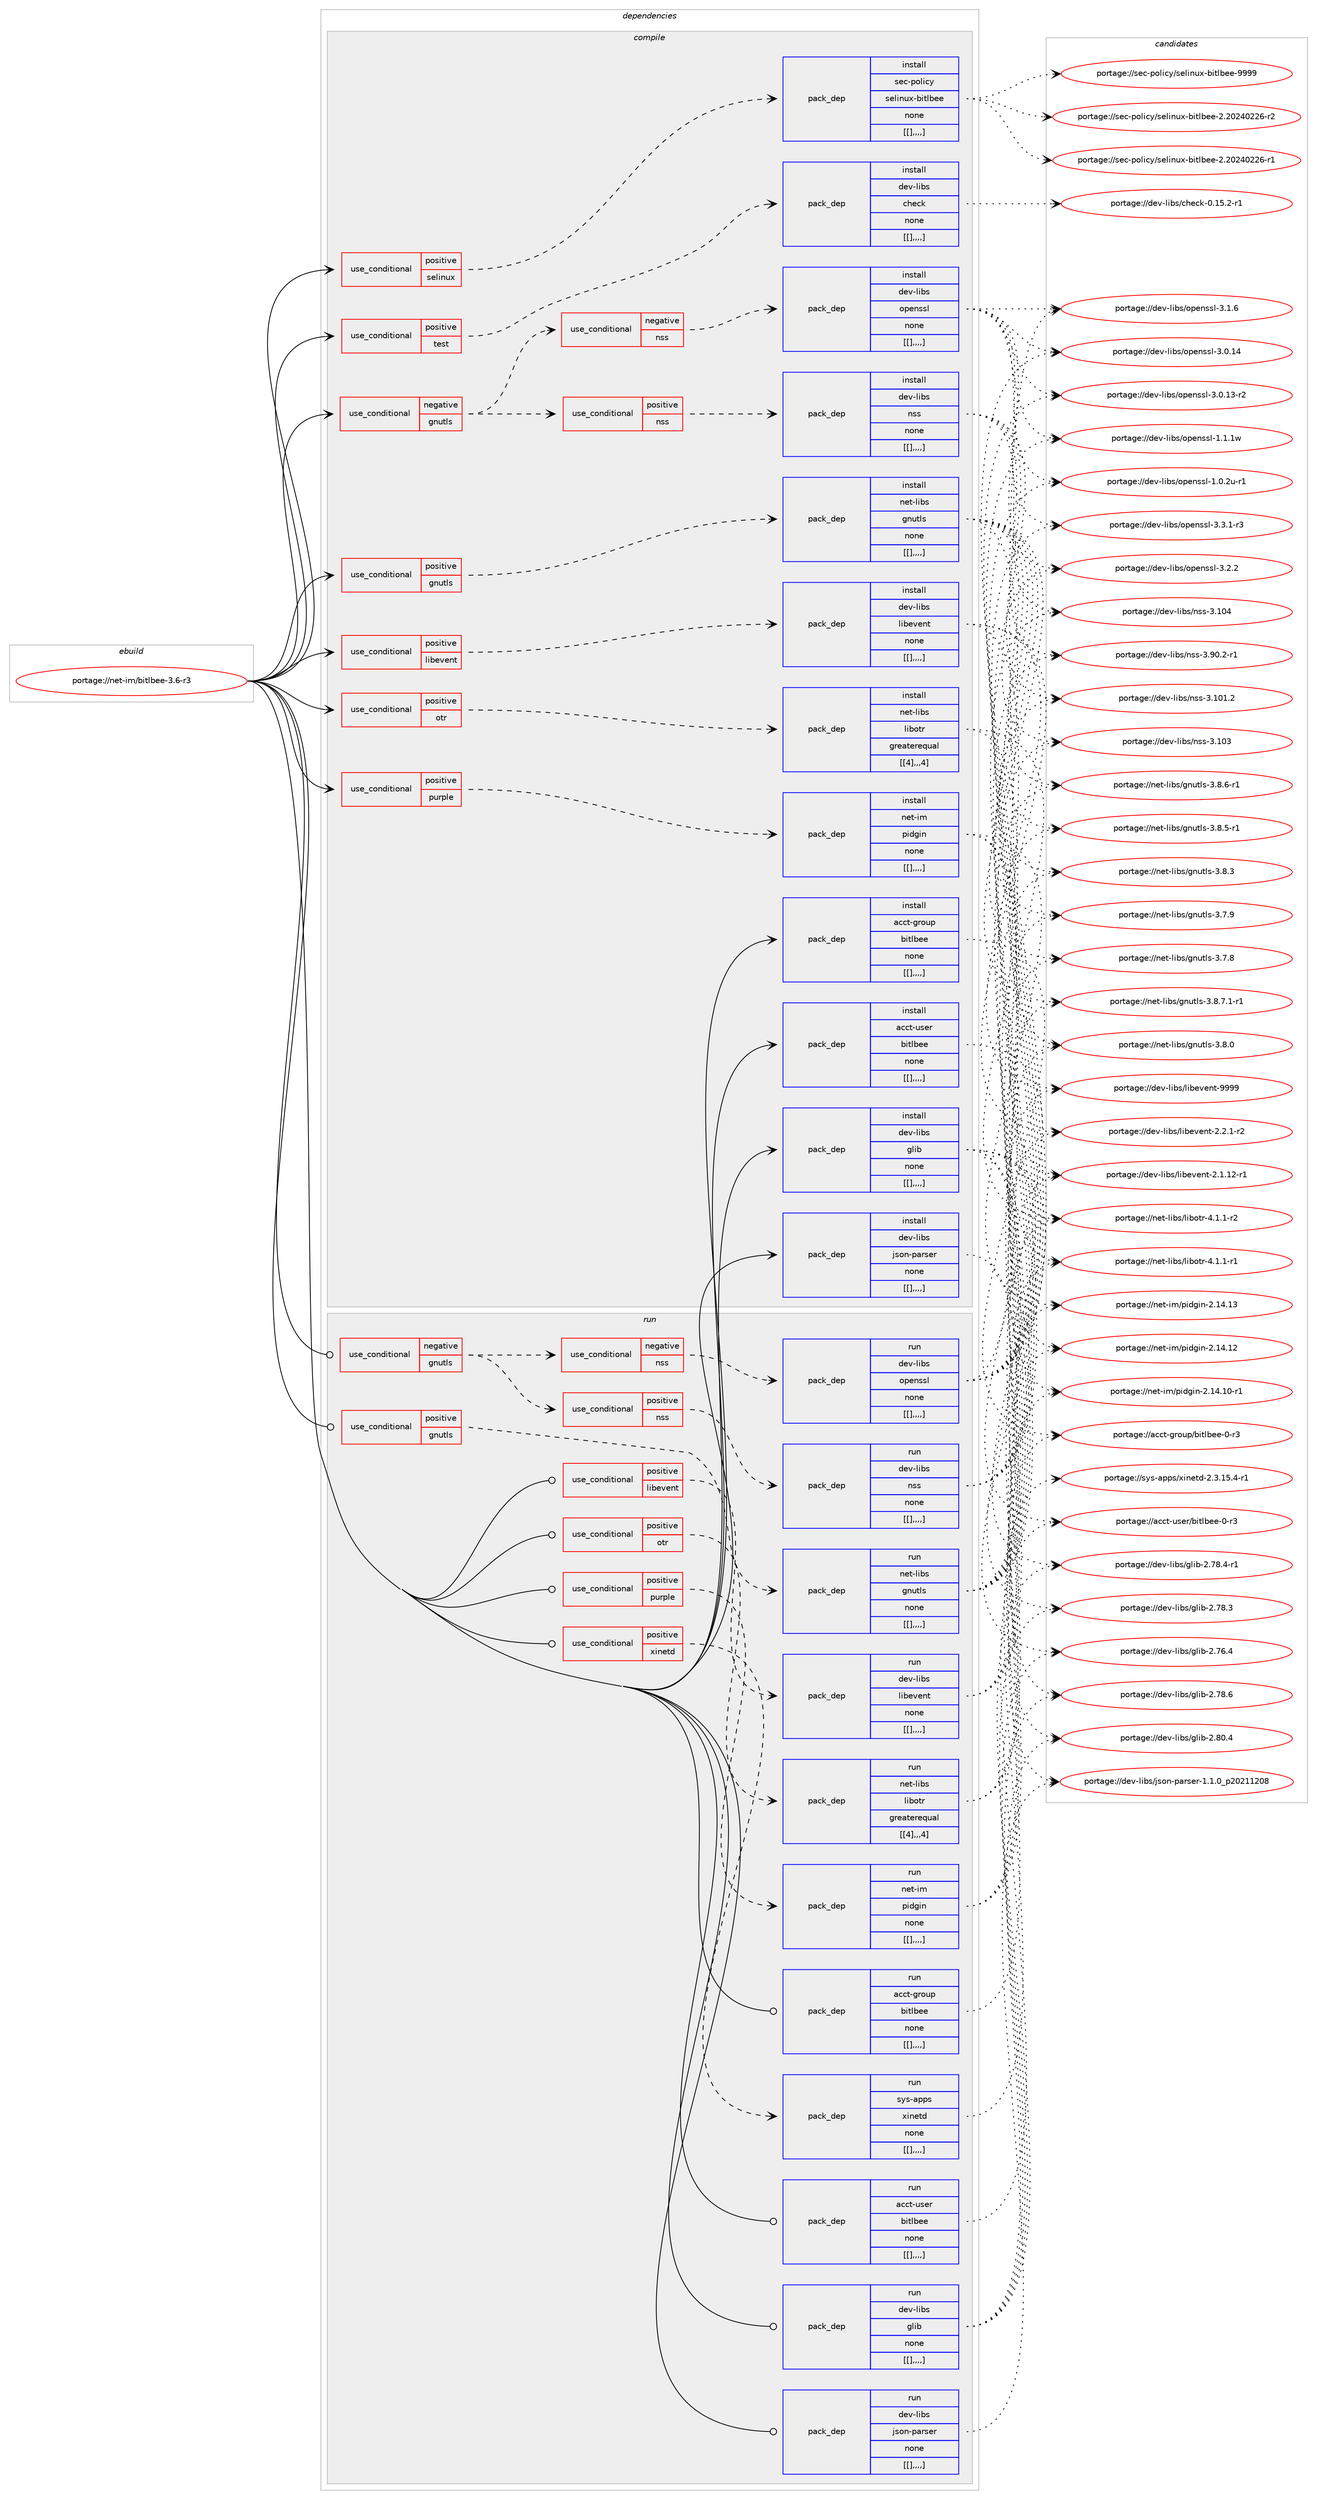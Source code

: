digraph prolog {

# *************
# Graph options
# *************

newrank=true;
concentrate=true;
compound=true;
graph [rankdir=LR,fontname=Helvetica,fontsize=10,ranksep=1.5];#, ranksep=2.5, nodesep=0.2];
edge  [arrowhead=vee];
node  [fontname=Helvetica,fontsize=10];

# **********
# The ebuild
# **********

subgraph cluster_leftcol {
color=gray;
label=<<i>ebuild</i>>;
id [label="portage://net-im/bitlbee-3.6-r3", color=red, width=4, href="../net-im/bitlbee-3.6-r3.svg"];
}

# ****************
# The dependencies
# ****************

subgraph cluster_midcol {
color=gray;
label=<<i>dependencies</i>>;
subgraph cluster_compile {
fillcolor="#eeeeee";
style=filled;
label=<<i>compile</i>>;
subgraph cond96005 {
dependency369132 [label=<<TABLE BORDER="0" CELLBORDER="1" CELLSPACING="0" CELLPADDING="4"><TR><TD ROWSPAN="3" CELLPADDING="10">use_conditional</TD></TR><TR><TD>negative</TD></TR><TR><TD>gnutls</TD></TR></TABLE>>, shape=none, color=red];
subgraph cond96006 {
dependency369133 [label=<<TABLE BORDER="0" CELLBORDER="1" CELLSPACING="0" CELLPADDING="4"><TR><TD ROWSPAN="3" CELLPADDING="10">use_conditional</TD></TR><TR><TD>positive</TD></TR><TR><TD>nss</TD></TR></TABLE>>, shape=none, color=red];
subgraph pack270371 {
dependency369134 [label=<<TABLE BORDER="0" CELLBORDER="1" CELLSPACING="0" CELLPADDING="4" WIDTH="220"><TR><TD ROWSPAN="6" CELLPADDING="30">pack_dep</TD></TR><TR><TD WIDTH="110">install</TD></TR><TR><TD>dev-libs</TD></TR><TR><TD>nss</TD></TR><TR><TD>none</TD></TR><TR><TD>[[],,,,]</TD></TR></TABLE>>, shape=none, color=blue];
}
dependency369133:e -> dependency369134:w [weight=20,style="dashed",arrowhead="vee"];
}
dependency369132:e -> dependency369133:w [weight=20,style="dashed",arrowhead="vee"];
subgraph cond96007 {
dependency369135 [label=<<TABLE BORDER="0" CELLBORDER="1" CELLSPACING="0" CELLPADDING="4"><TR><TD ROWSPAN="3" CELLPADDING="10">use_conditional</TD></TR><TR><TD>negative</TD></TR><TR><TD>nss</TD></TR></TABLE>>, shape=none, color=red];
subgraph pack270372 {
dependency369136 [label=<<TABLE BORDER="0" CELLBORDER="1" CELLSPACING="0" CELLPADDING="4" WIDTH="220"><TR><TD ROWSPAN="6" CELLPADDING="30">pack_dep</TD></TR><TR><TD WIDTH="110">install</TD></TR><TR><TD>dev-libs</TD></TR><TR><TD>openssl</TD></TR><TR><TD>none</TD></TR><TR><TD>[[],,,,]</TD></TR></TABLE>>, shape=none, color=blue];
}
dependency369135:e -> dependency369136:w [weight=20,style="dashed",arrowhead="vee"];
}
dependency369132:e -> dependency369135:w [weight=20,style="dashed",arrowhead="vee"];
}
id:e -> dependency369132:w [weight=20,style="solid",arrowhead="vee"];
subgraph cond96008 {
dependency369137 [label=<<TABLE BORDER="0" CELLBORDER="1" CELLSPACING="0" CELLPADDING="4"><TR><TD ROWSPAN="3" CELLPADDING="10">use_conditional</TD></TR><TR><TD>positive</TD></TR><TR><TD>gnutls</TD></TR></TABLE>>, shape=none, color=red];
subgraph pack270373 {
dependency369138 [label=<<TABLE BORDER="0" CELLBORDER="1" CELLSPACING="0" CELLPADDING="4" WIDTH="220"><TR><TD ROWSPAN="6" CELLPADDING="30">pack_dep</TD></TR><TR><TD WIDTH="110">install</TD></TR><TR><TD>net-libs</TD></TR><TR><TD>gnutls</TD></TR><TR><TD>none</TD></TR><TR><TD>[[],,,,]</TD></TR></TABLE>>, shape=none, color=blue];
}
dependency369137:e -> dependency369138:w [weight=20,style="dashed",arrowhead="vee"];
}
id:e -> dependency369137:w [weight=20,style="solid",arrowhead="vee"];
subgraph cond96009 {
dependency369139 [label=<<TABLE BORDER="0" CELLBORDER="1" CELLSPACING="0" CELLPADDING="4"><TR><TD ROWSPAN="3" CELLPADDING="10">use_conditional</TD></TR><TR><TD>positive</TD></TR><TR><TD>libevent</TD></TR></TABLE>>, shape=none, color=red];
subgraph pack270374 {
dependency369140 [label=<<TABLE BORDER="0" CELLBORDER="1" CELLSPACING="0" CELLPADDING="4" WIDTH="220"><TR><TD ROWSPAN="6" CELLPADDING="30">pack_dep</TD></TR><TR><TD WIDTH="110">install</TD></TR><TR><TD>dev-libs</TD></TR><TR><TD>libevent</TD></TR><TR><TD>none</TD></TR><TR><TD>[[],,,,]</TD></TR></TABLE>>, shape=none, color=blue];
}
dependency369139:e -> dependency369140:w [weight=20,style="dashed",arrowhead="vee"];
}
id:e -> dependency369139:w [weight=20,style="solid",arrowhead="vee"];
subgraph cond96010 {
dependency369141 [label=<<TABLE BORDER="0" CELLBORDER="1" CELLSPACING="0" CELLPADDING="4"><TR><TD ROWSPAN="3" CELLPADDING="10">use_conditional</TD></TR><TR><TD>positive</TD></TR><TR><TD>otr</TD></TR></TABLE>>, shape=none, color=red];
subgraph pack270375 {
dependency369142 [label=<<TABLE BORDER="0" CELLBORDER="1" CELLSPACING="0" CELLPADDING="4" WIDTH="220"><TR><TD ROWSPAN="6" CELLPADDING="30">pack_dep</TD></TR><TR><TD WIDTH="110">install</TD></TR><TR><TD>net-libs</TD></TR><TR><TD>libotr</TD></TR><TR><TD>greaterequal</TD></TR><TR><TD>[[4],,,4]</TD></TR></TABLE>>, shape=none, color=blue];
}
dependency369141:e -> dependency369142:w [weight=20,style="dashed",arrowhead="vee"];
}
id:e -> dependency369141:w [weight=20,style="solid",arrowhead="vee"];
subgraph cond96011 {
dependency369143 [label=<<TABLE BORDER="0" CELLBORDER="1" CELLSPACING="0" CELLPADDING="4"><TR><TD ROWSPAN="3" CELLPADDING="10">use_conditional</TD></TR><TR><TD>positive</TD></TR><TR><TD>purple</TD></TR></TABLE>>, shape=none, color=red];
subgraph pack270376 {
dependency369144 [label=<<TABLE BORDER="0" CELLBORDER="1" CELLSPACING="0" CELLPADDING="4" WIDTH="220"><TR><TD ROWSPAN="6" CELLPADDING="30">pack_dep</TD></TR><TR><TD WIDTH="110">install</TD></TR><TR><TD>net-im</TD></TR><TR><TD>pidgin</TD></TR><TR><TD>none</TD></TR><TR><TD>[[],,,,]</TD></TR></TABLE>>, shape=none, color=blue];
}
dependency369143:e -> dependency369144:w [weight=20,style="dashed",arrowhead="vee"];
}
id:e -> dependency369143:w [weight=20,style="solid",arrowhead="vee"];
subgraph cond96012 {
dependency369145 [label=<<TABLE BORDER="0" CELLBORDER="1" CELLSPACING="0" CELLPADDING="4"><TR><TD ROWSPAN="3" CELLPADDING="10">use_conditional</TD></TR><TR><TD>positive</TD></TR><TR><TD>selinux</TD></TR></TABLE>>, shape=none, color=red];
subgraph pack270377 {
dependency369146 [label=<<TABLE BORDER="0" CELLBORDER="1" CELLSPACING="0" CELLPADDING="4" WIDTH="220"><TR><TD ROWSPAN="6" CELLPADDING="30">pack_dep</TD></TR><TR><TD WIDTH="110">install</TD></TR><TR><TD>sec-policy</TD></TR><TR><TD>selinux-bitlbee</TD></TR><TR><TD>none</TD></TR><TR><TD>[[],,,,]</TD></TR></TABLE>>, shape=none, color=blue];
}
dependency369145:e -> dependency369146:w [weight=20,style="dashed",arrowhead="vee"];
}
id:e -> dependency369145:w [weight=20,style="solid",arrowhead="vee"];
subgraph cond96013 {
dependency369147 [label=<<TABLE BORDER="0" CELLBORDER="1" CELLSPACING="0" CELLPADDING="4"><TR><TD ROWSPAN="3" CELLPADDING="10">use_conditional</TD></TR><TR><TD>positive</TD></TR><TR><TD>test</TD></TR></TABLE>>, shape=none, color=red];
subgraph pack270378 {
dependency369148 [label=<<TABLE BORDER="0" CELLBORDER="1" CELLSPACING="0" CELLPADDING="4" WIDTH="220"><TR><TD ROWSPAN="6" CELLPADDING="30">pack_dep</TD></TR><TR><TD WIDTH="110">install</TD></TR><TR><TD>dev-libs</TD></TR><TR><TD>check</TD></TR><TR><TD>none</TD></TR><TR><TD>[[],,,,]</TD></TR></TABLE>>, shape=none, color=blue];
}
dependency369147:e -> dependency369148:w [weight=20,style="dashed",arrowhead="vee"];
}
id:e -> dependency369147:w [weight=20,style="solid",arrowhead="vee"];
subgraph pack270379 {
dependency369149 [label=<<TABLE BORDER="0" CELLBORDER="1" CELLSPACING="0" CELLPADDING="4" WIDTH="220"><TR><TD ROWSPAN="6" CELLPADDING="30">pack_dep</TD></TR><TR><TD WIDTH="110">install</TD></TR><TR><TD>acct-group</TD></TR><TR><TD>bitlbee</TD></TR><TR><TD>none</TD></TR><TR><TD>[[],,,,]</TD></TR></TABLE>>, shape=none, color=blue];
}
id:e -> dependency369149:w [weight=20,style="solid",arrowhead="vee"];
subgraph pack270380 {
dependency369150 [label=<<TABLE BORDER="0" CELLBORDER="1" CELLSPACING="0" CELLPADDING="4" WIDTH="220"><TR><TD ROWSPAN="6" CELLPADDING="30">pack_dep</TD></TR><TR><TD WIDTH="110">install</TD></TR><TR><TD>acct-user</TD></TR><TR><TD>bitlbee</TD></TR><TR><TD>none</TD></TR><TR><TD>[[],,,,]</TD></TR></TABLE>>, shape=none, color=blue];
}
id:e -> dependency369150:w [weight=20,style="solid",arrowhead="vee"];
subgraph pack270381 {
dependency369151 [label=<<TABLE BORDER="0" CELLBORDER="1" CELLSPACING="0" CELLPADDING="4" WIDTH="220"><TR><TD ROWSPAN="6" CELLPADDING="30">pack_dep</TD></TR><TR><TD WIDTH="110">install</TD></TR><TR><TD>dev-libs</TD></TR><TR><TD>glib</TD></TR><TR><TD>none</TD></TR><TR><TD>[[],,,,]</TD></TR></TABLE>>, shape=none, color=blue];
}
id:e -> dependency369151:w [weight=20,style="solid",arrowhead="vee"];
subgraph pack270382 {
dependency369152 [label=<<TABLE BORDER="0" CELLBORDER="1" CELLSPACING="0" CELLPADDING="4" WIDTH="220"><TR><TD ROWSPAN="6" CELLPADDING="30">pack_dep</TD></TR><TR><TD WIDTH="110">install</TD></TR><TR><TD>dev-libs</TD></TR><TR><TD>json-parser</TD></TR><TR><TD>none</TD></TR><TR><TD>[[],,,,]</TD></TR></TABLE>>, shape=none, color=blue];
}
id:e -> dependency369152:w [weight=20,style="solid",arrowhead="vee"];
}
subgraph cluster_compileandrun {
fillcolor="#eeeeee";
style=filled;
label=<<i>compile and run</i>>;
}
subgraph cluster_run {
fillcolor="#eeeeee";
style=filled;
label=<<i>run</i>>;
subgraph cond96014 {
dependency369153 [label=<<TABLE BORDER="0" CELLBORDER="1" CELLSPACING="0" CELLPADDING="4"><TR><TD ROWSPAN="3" CELLPADDING="10">use_conditional</TD></TR><TR><TD>negative</TD></TR><TR><TD>gnutls</TD></TR></TABLE>>, shape=none, color=red];
subgraph cond96015 {
dependency369154 [label=<<TABLE BORDER="0" CELLBORDER="1" CELLSPACING="0" CELLPADDING="4"><TR><TD ROWSPAN="3" CELLPADDING="10">use_conditional</TD></TR><TR><TD>positive</TD></TR><TR><TD>nss</TD></TR></TABLE>>, shape=none, color=red];
subgraph pack270383 {
dependency369155 [label=<<TABLE BORDER="0" CELLBORDER="1" CELLSPACING="0" CELLPADDING="4" WIDTH="220"><TR><TD ROWSPAN="6" CELLPADDING="30">pack_dep</TD></TR><TR><TD WIDTH="110">run</TD></TR><TR><TD>dev-libs</TD></TR><TR><TD>nss</TD></TR><TR><TD>none</TD></TR><TR><TD>[[],,,,]</TD></TR></TABLE>>, shape=none, color=blue];
}
dependency369154:e -> dependency369155:w [weight=20,style="dashed",arrowhead="vee"];
}
dependency369153:e -> dependency369154:w [weight=20,style="dashed",arrowhead="vee"];
subgraph cond96016 {
dependency369156 [label=<<TABLE BORDER="0" CELLBORDER="1" CELLSPACING="0" CELLPADDING="4"><TR><TD ROWSPAN="3" CELLPADDING="10">use_conditional</TD></TR><TR><TD>negative</TD></TR><TR><TD>nss</TD></TR></TABLE>>, shape=none, color=red];
subgraph pack270384 {
dependency369157 [label=<<TABLE BORDER="0" CELLBORDER="1" CELLSPACING="0" CELLPADDING="4" WIDTH="220"><TR><TD ROWSPAN="6" CELLPADDING="30">pack_dep</TD></TR><TR><TD WIDTH="110">run</TD></TR><TR><TD>dev-libs</TD></TR><TR><TD>openssl</TD></TR><TR><TD>none</TD></TR><TR><TD>[[],,,,]</TD></TR></TABLE>>, shape=none, color=blue];
}
dependency369156:e -> dependency369157:w [weight=20,style="dashed",arrowhead="vee"];
}
dependency369153:e -> dependency369156:w [weight=20,style="dashed",arrowhead="vee"];
}
id:e -> dependency369153:w [weight=20,style="solid",arrowhead="odot"];
subgraph cond96017 {
dependency369158 [label=<<TABLE BORDER="0" CELLBORDER="1" CELLSPACING="0" CELLPADDING="4"><TR><TD ROWSPAN="3" CELLPADDING="10">use_conditional</TD></TR><TR><TD>positive</TD></TR><TR><TD>gnutls</TD></TR></TABLE>>, shape=none, color=red];
subgraph pack270385 {
dependency369159 [label=<<TABLE BORDER="0" CELLBORDER="1" CELLSPACING="0" CELLPADDING="4" WIDTH="220"><TR><TD ROWSPAN="6" CELLPADDING="30">pack_dep</TD></TR><TR><TD WIDTH="110">run</TD></TR><TR><TD>net-libs</TD></TR><TR><TD>gnutls</TD></TR><TR><TD>none</TD></TR><TR><TD>[[],,,,]</TD></TR></TABLE>>, shape=none, color=blue];
}
dependency369158:e -> dependency369159:w [weight=20,style="dashed",arrowhead="vee"];
}
id:e -> dependency369158:w [weight=20,style="solid",arrowhead="odot"];
subgraph cond96018 {
dependency369160 [label=<<TABLE BORDER="0" CELLBORDER="1" CELLSPACING="0" CELLPADDING="4"><TR><TD ROWSPAN="3" CELLPADDING="10">use_conditional</TD></TR><TR><TD>positive</TD></TR><TR><TD>libevent</TD></TR></TABLE>>, shape=none, color=red];
subgraph pack270386 {
dependency369161 [label=<<TABLE BORDER="0" CELLBORDER="1" CELLSPACING="0" CELLPADDING="4" WIDTH="220"><TR><TD ROWSPAN="6" CELLPADDING="30">pack_dep</TD></TR><TR><TD WIDTH="110">run</TD></TR><TR><TD>dev-libs</TD></TR><TR><TD>libevent</TD></TR><TR><TD>none</TD></TR><TR><TD>[[],,,,]</TD></TR></TABLE>>, shape=none, color=blue];
}
dependency369160:e -> dependency369161:w [weight=20,style="dashed",arrowhead="vee"];
}
id:e -> dependency369160:w [weight=20,style="solid",arrowhead="odot"];
subgraph cond96019 {
dependency369162 [label=<<TABLE BORDER="0" CELLBORDER="1" CELLSPACING="0" CELLPADDING="4"><TR><TD ROWSPAN="3" CELLPADDING="10">use_conditional</TD></TR><TR><TD>positive</TD></TR><TR><TD>otr</TD></TR></TABLE>>, shape=none, color=red];
subgraph pack270387 {
dependency369163 [label=<<TABLE BORDER="0" CELLBORDER="1" CELLSPACING="0" CELLPADDING="4" WIDTH="220"><TR><TD ROWSPAN="6" CELLPADDING="30">pack_dep</TD></TR><TR><TD WIDTH="110">run</TD></TR><TR><TD>net-libs</TD></TR><TR><TD>libotr</TD></TR><TR><TD>greaterequal</TD></TR><TR><TD>[[4],,,4]</TD></TR></TABLE>>, shape=none, color=blue];
}
dependency369162:e -> dependency369163:w [weight=20,style="dashed",arrowhead="vee"];
}
id:e -> dependency369162:w [weight=20,style="solid",arrowhead="odot"];
subgraph cond96020 {
dependency369164 [label=<<TABLE BORDER="0" CELLBORDER="1" CELLSPACING="0" CELLPADDING="4"><TR><TD ROWSPAN="3" CELLPADDING="10">use_conditional</TD></TR><TR><TD>positive</TD></TR><TR><TD>purple</TD></TR></TABLE>>, shape=none, color=red];
subgraph pack270388 {
dependency369165 [label=<<TABLE BORDER="0" CELLBORDER="1" CELLSPACING="0" CELLPADDING="4" WIDTH="220"><TR><TD ROWSPAN="6" CELLPADDING="30">pack_dep</TD></TR><TR><TD WIDTH="110">run</TD></TR><TR><TD>net-im</TD></TR><TR><TD>pidgin</TD></TR><TR><TD>none</TD></TR><TR><TD>[[],,,,]</TD></TR></TABLE>>, shape=none, color=blue];
}
dependency369164:e -> dependency369165:w [weight=20,style="dashed",arrowhead="vee"];
}
id:e -> dependency369164:w [weight=20,style="solid",arrowhead="odot"];
subgraph cond96021 {
dependency369166 [label=<<TABLE BORDER="0" CELLBORDER="1" CELLSPACING="0" CELLPADDING="4"><TR><TD ROWSPAN="3" CELLPADDING="10">use_conditional</TD></TR><TR><TD>positive</TD></TR><TR><TD>xinetd</TD></TR></TABLE>>, shape=none, color=red];
subgraph pack270389 {
dependency369167 [label=<<TABLE BORDER="0" CELLBORDER="1" CELLSPACING="0" CELLPADDING="4" WIDTH="220"><TR><TD ROWSPAN="6" CELLPADDING="30">pack_dep</TD></TR><TR><TD WIDTH="110">run</TD></TR><TR><TD>sys-apps</TD></TR><TR><TD>xinetd</TD></TR><TR><TD>none</TD></TR><TR><TD>[[],,,,]</TD></TR></TABLE>>, shape=none, color=blue];
}
dependency369166:e -> dependency369167:w [weight=20,style="dashed",arrowhead="vee"];
}
id:e -> dependency369166:w [weight=20,style="solid",arrowhead="odot"];
subgraph pack270390 {
dependency369168 [label=<<TABLE BORDER="0" CELLBORDER="1" CELLSPACING="0" CELLPADDING="4" WIDTH="220"><TR><TD ROWSPAN="6" CELLPADDING="30">pack_dep</TD></TR><TR><TD WIDTH="110">run</TD></TR><TR><TD>acct-group</TD></TR><TR><TD>bitlbee</TD></TR><TR><TD>none</TD></TR><TR><TD>[[],,,,]</TD></TR></TABLE>>, shape=none, color=blue];
}
id:e -> dependency369168:w [weight=20,style="solid",arrowhead="odot"];
subgraph pack270391 {
dependency369169 [label=<<TABLE BORDER="0" CELLBORDER="1" CELLSPACING="0" CELLPADDING="4" WIDTH="220"><TR><TD ROWSPAN="6" CELLPADDING="30">pack_dep</TD></TR><TR><TD WIDTH="110">run</TD></TR><TR><TD>acct-user</TD></TR><TR><TD>bitlbee</TD></TR><TR><TD>none</TD></TR><TR><TD>[[],,,,]</TD></TR></TABLE>>, shape=none, color=blue];
}
id:e -> dependency369169:w [weight=20,style="solid",arrowhead="odot"];
subgraph pack270392 {
dependency369170 [label=<<TABLE BORDER="0" CELLBORDER="1" CELLSPACING="0" CELLPADDING="4" WIDTH="220"><TR><TD ROWSPAN="6" CELLPADDING="30">pack_dep</TD></TR><TR><TD WIDTH="110">run</TD></TR><TR><TD>dev-libs</TD></TR><TR><TD>glib</TD></TR><TR><TD>none</TD></TR><TR><TD>[[],,,,]</TD></TR></TABLE>>, shape=none, color=blue];
}
id:e -> dependency369170:w [weight=20,style="solid",arrowhead="odot"];
subgraph pack270393 {
dependency369171 [label=<<TABLE BORDER="0" CELLBORDER="1" CELLSPACING="0" CELLPADDING="4" WIDTH="220"><TR><TD ROWSPAN="6" CELLPADDING="30">pack_dep</TD></TR><TR><TD WIDTH="110">run</TD></TR><TR><TD>dev-libs</TD></TR><TR><TD>json-parser</TD></TR><TR><TD>none</TD></TR><TR><TD>[[],,,,]</TD></TR></TABLE>>, shape=none, color=blue];
}
id:e -> dependency369171:w [weight=20,style="solid",arrowhead="odot"];
}
}

# **************
# The candidates
# **************

subgraph cluster_choices {
rank=same;
color=gray;
label=<<i>candidates</i>>;

subgraph choice270371 {
color=black;
nodesep=1;
choice100101118451081059811547110115115455146494852 [label="portage://dev-libs/nss-3.104", color=red, width=4,href="../dev-libs/nss-3.104.svg"];
choice100101118451081059811547110115115455146494851 [label="portage://dev-libs/nss-3.103", color=red, width=4,href="../dev-libs/nss-3.103.svg"];
choice1001011184510810598115471101151154551464948494650 [label="portage://dev-libs/nss-3.101.2", color=red, width=4,href="../dev-libs/nss-3.101.2.svg"];
choice100101118451081059811547110115115455146574846504511449 [label="portage://dev-libs/nss-3.90.2-r1", color=red, width=4,href="../dev-libs/nss-3.90.2-r1.svg"];
dependency369134:e -> choice100101118451081059811547110115115455146494852:w [style=dotted,weight="100"];
dependency369134:e -> choice100101118451081059811547110115115455146494851:w [style=dotted,weight="100"];
dependency369134:e -> choice1001011184510810598115471101151154551464948494650:w [style=dotted,weight="100"];
dependency369134:e -> choice100101118451081059811547110115115455146574846504511449:w [style=dotted,weight="100"];
}
subgraph choice270372 {
color=black;
nodesep=1;
choice1001011184510810598115471111121011101151151084551465146494511451 [label="portage://dev-libs/openssl-3.3.1-r3", color=red, width=4,href="../dev-libs/openssl-3.3.1-r3.svg"];
choice100101118451081059811547111112101110115115108455146504650 [label="portage://dev-libs/openssl-3.2.2", color=red, width=4,href="../dev-libs/openssl-3.2.2.svg"];
choice100101118451081059811547111112101110115115108455146494654 [label="portage://dev-libs/openssl-3.1.6", color=red, width=4,href="../dev-libs/openssl-3.1.6.svg"];
choice10010111845108105981154711111210111011511510845514648464952 [label="portage://dev-libs/openssl-3.0.14", color=red, width=4,href="../dev-libs/openssl-3.0.14.svg"];
choice100101118451081059811547111112101110115115108455146484649514511450 [label="portage://dev-libs/openssl-3.0.13-r2", color=red, width=4,href="../dev-libs/openssl-3.0.13-r2.svg"];
choice100101118451081059811547111112101110115115108454946494649119 [label="portage://dev-libs/openssl-1.1.1w", color=red, width=4,href="../dev-libs/openssl-1.1.1w.svg"];
choice1001011184510810598115471111121011101151151084549464846501174511449 [label="portage://dev-libs/openssl-1.0.2u-r1", color=red, width=4,href="../dev-libs/openssl-1.0.2u-r1.svg"];
dependency369136:e -> choice1001011184510810598115471111121011101151151084551465146494511451:w [style=dotted,weight="100"];
dependency369136:e -> choice100101118451081059811547111112101110115115108455146504650:w [style=dotted,weight="100"];
dependency369136:e -> choice100101118451081059811547111112101110115115108455146494654:w [style=dotted,weight="100"];
dependency369136:e -> choice10010111845108105981154711111210111011511510845514648464952:w [style=dotted,weight="100"];
dependency369136:e -> choice100101118451081059811547111112101110115115108455146484649514511450:w [style=dotted,weight="100"];
dependency369136:e -> choice100101118451081059811547111112101110115115108454946494649119:w [style=dotted,weight="100"];
dependency369136:e -> choice1001011184510810598115471111121011101151151084549464846501174511449:w [style=dotted,weight="100"];
}
subgraph choice270373 {
color=black;
nodesep=1;
choice11010111645108105981154710311011711610811545514656465546494511449 [label="portage://net-libs/gnutls-3.8.7.1-r1", color=red, width=4,href="../net-libs/gnutls-3.8.7.1-r1.svg"];
choice1101011164510810598115471031101171161081154551465646544511449 [label="portage://net-libs/gnutls-3.8.6-r1", color=red, width=4,href="../net-libs/gnutls-3.8.6-r1.svg"];
choice1101011164510810598115471031101171161081154551465646534511449 [label="portage://net-libs/gnutls-3.8.5-r1", color=red, width=4,href="../net-libs/gnutls-3.8.5-r1.svg"];
choice110101116451081059811547103110117116108115455146564651 [label="portage://net-libs/gnutls-3.8.3", color=red, width=4,href="../net-libs/gnutls-3.8.3.svg"];
choice110101116451081059811547103110117116108115455146564648 [label="portage://net-libs/gnutls-3.8.0", color=red, width=4,href="../net-libs/gnutls-3.8.0.svg"];
choice110101116451081059811547103110117116108115455146554657 [label="portage://net-libs/gnutls-3.7.9", color=red, width=4,href="../net-libs/gnutls-3.7.9.svg"];
choice110101116451081059811547103110117116108115455146554656 [label="portage://net-libs/gnutls-3.7.8", color=red, width=4,href="../net-libs/gnutls-3.7.8.svg"];
dependency369138:e -> choice11010111645108105981154710311011711610811545514656465546494511449:w [style=dotted,weight="100"];
dependency369138:e -> choice1101011164510810598115471031101171161081154551465646544511449:w [style=dotted,weight="100"];
dependency369138:e -> choice1101011164510810598115471031101171161081154551465646534511449:w [style=dotted,weight="100"];
dependency369138:e -> choice110101116451081059811547103110117116108115455146564651:w [style=dotted,weight="100"];
dependency369138:e -> choice110101116451081059811547103110117116108115455146564648:w [style=dotted,weight="100"];
dependency369138:e -> choice110101116451081059811547103110117116108115455146554657:w [style=dotted,weight="100"];
dependency369138:e -> choice110101116451081059811547103110117116108115455146554656:w [style=dotted,weight="100"];
}
subgraph choice270374 {
color=black;
nodesep=1;
choice100101118451081059811547108105981011181011101164557575757 [label="portage://dev-libs/libevent-9999", color=red, width=4,href="../dev-libs/libevent-9999.svg"];
choice100101118451081059811547108105981011181011101164550465046494511450 [label="portage://dev-libs/libevent-2.2.1-r2", color=red, width=4,href="../dev-libs/libevent-2.2.1-r2.svg"];
choice10010111845108105981154710810598101118101110116455046494649504511449 [label="portage://dev-libs/libevent-2.1.12-r1", color=red, width=4,href="../dev-libs/libevent-2.1.12-r1.svg"];
dependency369140:e -> choice100101118451081059811547108105981011181011101164557575757:w [style=dotted,weight="100"];
dependency369140:e -> choice100101118451081059811547108105981011181011101164550465046494511450:w [style=dotted,weight="100"];
dependency369140:e -> choice10010111845108105981154710810598101118101110116455046494649504511449:w [style=dotted,weight="100"];
}
subgraph choice270375 {
color=black;
nodesep=1;
choice110101116451081059811547108105981111161144552464946494511450 [label="portage://net-libs/libotr-4.1.1-r2", color=red, width=4,href="../net-libs/libotr-4.1.1-r2.svg"];
choice110101116451081059811547108105981111161144552464946494511449 [label="portage://net-libs/libotr-4.1.1-r1", color=red, width=4,href="../net-libs/libotr-4.1.1-r1.svg"];
dependency369142:e -> choice110101116451081059811547108105981111161144552464946494511450:w [style=dotted,weight="100"];
dependency369142:e -> choice110101116451081059811547108105981111161144552464946494511449:w [style=dotted,weight="100"];
}
subgraph choice270376 {
color=black;
nodesep=1;
choice11010111645105109471121051001031051104550464952464951 [label="portage://net-im/pidgin-2.14.13", color=red, width=4,href="../net-im/pidgin-2.14.13.svg"];
choice11010111645105109471121051001031051104550464952464950 [label="portage://net-im/pidgin-2.14.12", color=red, width=4,href="../net-im/pidgin-2.14.12.svg"];
choice110101116451051094711210510010310511045504649524649484511449 [label="portage://net-im/pidgin-2.14.10-r1", color=red, width=4,href="../net-im/pidgin-2.14.10-r1.svg"];
dependency369144:e -> choice11010111645105109471121051001031051104550464952464951:w [style=dotted,weight="100"];
dependency369144:e -> choice11010111645105109471121051001031051104550464952464950:w [style=dotted,weight="100"];
dependency369144:e -> choice110101116451051094711210510010310511045504649524649484511449:w [style=dotted,weight="100"];
}
subgraph choice270377 {
color=black;
nodesep=1;
choice115101994511211110810599121471151011081051101171204598105116108981011014557575757 [label="portage://sec-policy/selinux-bitlbee-9999", color=red, width=4,href="../sec-policy/selinux-bitlbee-9999.svg"];
choice1151019945112111108105991214711510110810511011712045981051161089810110145504650485052485050544511450 [label="portage://sec-policy/selinux-bitlbee-2.20240226-r2", color=red, width=4,href="../sec-policy/selinux-bitlbee-2.20240226-r2.svg"];
choice1151019945112111108105991214711510110810511011712045981051161089810110145504650485052485050544511449 [label="portage://sec-policy/selinux-bitlbee-2.20240226-r1", color=red, width=4,href="../sec-policy/selinux-bitlbee-2.20240226-r1.svg"];
dependency369146:e -> choice115101994511211110810599121471151011081051101171204598105116108981011014557575757:w [style=dotted,weight="100"];
dependency369146:e -> choice1151019945112111108105991214711510110810511011712045981051161089810110145504650485052485050544511450:w [style=dotted,weight="100"];
dependency369146:e -> choice1151019945112111108105991214711510110810511011712045981051161089810110145504650485052485050544511449:w [style=dotted,weight="100"];
}
subgraph choice270378 {
color=black;
nodesep=1;
choice1001011184510810598115479910410199107454846495346504511449 [label="portage://dev-libs/check-0.15.2-r1", color=red, width=4,href="../dev-libs/check-0.15.2-r1.svg"];
dependency369148:e -> choice1001011184510810598115479910410199107454846495346504511449:w [style=dotted,weight="100"];
}
subgraph choice270379 {
color=black;
nodesep=1;
choice9799991164510311411111711247981051161089810110145484511451 [label="portage://acct-group/bitlbee-0-r3", color=red, width=4,href="../acct-group/bitlbee-0-r3.svg"];
dependency369149:e -> choice9799991164510311411111711247981051161089810110145484511451:w [style=dotted,weight="100"];
}
subgraph choice270380 {
color=black;
nodesep=1;
choice9799991164511711510111447981051161089810110145484511451 [label="portage://acct-user/bitlbee-0-r3", color=red, width=4,href="../acct-user/bitlbee-0-r3.svg"];
dependency369150:e -> choice9799991164511711510111447981051161089810110145484511451:w [style=dotted,weight="100"];
}
subgraph choice270381 {
color=black;
nodesep=1;
choice1001011184510810598115471031081059845504656484652 [label="portage://dev-libs/glib-2.80.4", color=red, width=4,href="../dev-libs/glib-2.80.4.svg"];
choice1001011184510810598115471031081059845504655564654 [label="portage://dev-libs/glib-2.78.6", color=red, width=4,href="../dev-libs/glib-2.78.6.svg"];
choice10010111845108105981154710310810598455046555646524511449 [label="portage://dev-libs/glib-2.78.4-r1", color=red, width=4,href="../dev-libs/glib-2.78.4-r1.svg"];
choice1001011184510810598115471031081059845504655564651 [label="portage://dev-libs/glib-2.78.3", color=red, width=4,href="../dev-libs/glib-2.78.3.svg"];
choice1001011184510810598115471031081059845504655544652 [label="portage://dev-libs/glib-2.76.4", color=red, width=4,href="../dev-libs/glib-2.76.4.svg"];
dependency369151:e -> choice1001011184510810598115471031081059845504656484652:w [style=dotted,weight="100"];
dependency369151:e -> choice1001011184510810598115471031081059845504655564654:w [style=dotted,weight="100"];
dependency369151:e -> choice10010111845108105981154710310810598455046555646524511449:w [style=dotted,weight="100"];
dependency369151:e -> choice1001011184510810598115471031081059845504655564651:w [style=dotted,weight="100"];
dependency369151:e -> choice1001011184510810598115471031081059845504655544652:w [style=dotted,weight="100"];
}
subgraph choice270382 {
color=black;
nodesep=1;
choice1001011184510810598115471061151111104511297114115101114454946494648951125048504949504856 [label="portage://dev-libs/json-parser-1.1.0_p20211208", color=red, width=4,href="../dev-libs/json-parser-1.1.0_p20211208.svg"];
dependency369152:e -> choice1001011184510810598115471061151111104511297114115101114454946494648951125048504949504856:w [style=dotted,weight="100"];
}
subgraph choice270383 {
color=black;
nodesep=1;
choice100101118451081059811547110115115455146494852 [label="portage://dev-libs/nss-3.104", color=red, width=4,href="../dev-libs/nss-3.104.svg"];
choice100101118451081059811547110115115455146494851 [label="portage://dev-libs/nss-3.103", color=red, width=4,href="../dev-libs/nss-3.103.svg"];
choice1001011184510810598115471101151154551464948494650 [label="portage://dev-libs/nss-3.101.2", color=red, width=4,href="../dev-libs/nss-3.101.2.svg"];
choice100101118451081059811547110115115455146574846504511449 [label="portage://dev-libs/nss-3.90.2-r1", color=red, width=4,href="../dev-libs/nss-3.90.2-r1.svg"];
dependency369155:e -> choice100101118451081059811547110115115455146494852:w [style=dotted,weight="100"];
dependency369155:e -> choice100101118451081059811547110115115455146494851:w [style=dotted,weight="100"];
dependency369155:e -> choice1001011184510810598115471101151154551464948494650:w [style=dotted,weight="100"];
dependency369155:e -> choice100101118451081059811547110115115455146574846504511449:w [style=dotted,weight="100"];
}
subgraph choice270384 {
color=black;
nodesep=1;
choice1001011184510810598115471111121011101151151084551465146494511451 [label="portage://dev-libs/openssl-3.3.1-r3", color=red, width=4,href="../dev-libs/openssl-3.3.1-r3.svg"];
choice100101118451081059811547111112101110115115108455146504650 [label="portage://dev-libs/openssl-3.2.2", color=red, width=4,href="../dev-libs/openssl-3.2.2.svg"];
choice100101118451081059811547111112101110115115108455146494654 [label="portage://dev-libs/openssl-3.1.6", color=red, width=4,href="../dev-libs/openssl-3.1.6.svg"];
choice10010111845108105981154711111210111011511510845514648464952 [label="portage://dev-libs/openssl-3.0.14", color=red, width=4,href="../dev-libs/openssl-3.0.14.svg"];
choice100101118451081059811547111112101110115115108455146484649514511450 [label="portage://dev-libs/openssl-3.0.13-r2", color=red, width=4,href="../dev-libs/openssl-3.0.13-r2.svg"];
choice100101118451081059811547111112101110115115108454946494649119 [label="portage://dev-libs/openssl-1.1.1w", color=red, width=4,href="../dev-libs/openssl-1.1.1w.svg"];
choice1001011184510810598115471111121011101151151084549464846501174511449 [label="portage://dev-libs/openssl-1.0.2u-r1", color=red, width=4,href="../dev-libs/openssl-1.0.2u-r1.svg"];
dependency369157:e -> choice1001011184510810598115471111121011101151151084551465146494511451:w [style=dotted,weight="100"];
dependency369157:e -> choice100101118451081059811547111112101110115115108455146504650:w [style=dotted,weight="100"];
dependency369157:e -> choice100101118451081059811547111112101110115115108455146494654:w [style=dotted,weight="100"];
dependency369157:e -> choice10010111845108105981154711111210111011511510845514648464952:w [style=dotted,weight="100"];
dependency369157:e -> choice100101118451081059811547111112101110115115108455146484649514511450:w [style=dotted,weight="100"];
dependency369157:e -> choice100101118451081059811547111112101110115115108454946494649119:w [style=dotted,weight="100"];
dependency369157:e -> choice1001011184510810598115471111121011101151151084549464846501174511449:w [style=dotted,weight="100"];
}
subgraph choice270385 {
color=black;
nodesep=1;
choice11010111645108105981154710311011711610811545514656465546494511449 [label="portage://net-libs/gnutls-3.8.7.1-r1", color=red, width=4,href="../net-libs/gnutls-3.8.7.1-r1.svg"];
choice1101011164510810598115471031101171161081154551465646544511449 [label="portage://net-libs/gnutls-3.8.6-r1", color=red, width=4,href="../net-libs/gnutls-3.8.6-r1.svg"];
choice1101011164510810598115471031101171161081154551465646534511449 [label="portage://net-libs/gnutls-3.8.5-r1", color=red, width=4,href="../net-libs/gnutls-3.8.5-r1.svg"];
choice110101116451081059811547103110117116108115455146564651 [label="portage://net-libs/gnutls-3.8.3", color=red, width=4,href="../net-libs/gnutls-3.8.3.svg"];
choice110101116451081059811547103110117116108115455146564648 [label="portage://net-libs/gnutls-3.8.0", color=red, width=4,href="../net-libs/gnutls-3.8.0.svg"];
choice110101116451081059811547103110117116108115455146554657 [label="portage://net-libs/gnutls-3.7.9", color=red, width=4,href="../net-libs/gnutls-3.7.9.svg"];
choice110101116451081059811547103110117116108115455146554656 [label="portage://net-libs/gnutls-3.7.8", color=red, width=4,href="../net-libs/gnutls-3.7.8.svg"];
dependency369159:e -> choice11010111645108105981154710311011711610811545514656465546494511449:w [style=dotted,weight="100"];
dependency369159:e -> choice1101011164510810598115471031101171161081154551465646544511449:w [style=dotted,weight="100"];
dependency369159:e -> choice1101011164510810598115471031101171161081154551465646534511449:w [style=dotted,weight="100"];
dependency369159:e -> choice110101116451081059811547103110117116108115455146564651:w [style=dotted,weight="100"];
dependency369159:e -> choice110101116451081059811547103110117116108115455146564648:w [style=dotted,weight="100"];
dependency369159:e -> choice110101116451081059811547103110117116108115455146554657:w [style=dotted,weight="100"];
dependency369159:e -> choice110101116451081059811547103110117116108115455146554656:w [style=dotted,weight="100"];
}
subgraph choice270386 {
color=black;
nodesep=1;
choice100101118451081059811547108105981011181011101164557575757 [label="portage://dev-libs/libevent-9999", color=red, width=4,href="../dev-libs/libevent-9999.svg"];
choice100101118451081059811547108105981011181011101164550465046494511450 [label="portage://dev-libs/libevent-2.2.1-r2", color=red, width=4,href="../dev-libs/libevent-2.2.1-r2.svg"];
choice10010111845108105981154710810598101118101110116455046494649504511449 [label="portage://dev-libs/libevent-2.1.12-r1", color=red, width=4,href="../dev-libs/libevent-2.1.12-r1.svg"];
dependency369161:e -> choice100101118451081059811547108105981011181011101164557575757:w [style=dotted,weight="100"];
dependency369161:e -> choice100101118451081059811547108105981011181011101164550465046494511450:w [style=dotted,weight="100"];
dependency369161:e -> choice10010111845108105981154710810598101118101110116455046494649504511449:w [style=dotted,weight="100"];
}
subgraph choice270387 {
color=black;
nodesep=1;
choice110101116451081059811547108105981111161144552464946494511450 [label="portage://net-libs/libotr-4.1.1-r2", color=red, width=4,href="../net-libs/libotr-4.1.1-r2.svg"];
choice110101116451081059811547108105981111161144552464946494511449 [label="portage://net-libs/libotr-4.1.1-r1", color=red, width=4,href="../net-libs/libotr-4.1.1-r1.svg"];
dependency369163:e -> choice110101116451081059811547108105981111161144552464946494511450:w [style=dotted,weight="100"];
dependency369163:e -> choice110101116451081059811547108105981111161144552464946494511449:w [style=dotted,weight="100"];
}
subgraph choice270388 {
color=black;
nodesep=1;
choice11010111645105109471121051001031051104550464952464951 [label="portage://net-im/pidgin-2.14.13", color=red, width=4,href="../net-im/pidgin-2.14.13.svg"];
choice11010111645105109471121051001031051104550464952464950 [label="portage://net-im/pidgin-2.14.12", color=red, width=4,href="../net-im/pidgin-2.14.12.svg"];
choice110101116451051094711210510010310511045504649524649484511449 [label="portage://net-im/pidgin-2.14.10-r1", color=red, width=4,href="../net-im/pidgin-2.14.10-r1.svg"];
dependency369165:e -> choice11010111645105109471121051001031051104550464952464951:w [style=dotted,weight="100"];
dependency369165:e -> choice11010111645105109471121051001031051104550464952464950:w [style=dotted,weight="100"];
dependency369165:e -> choice110101116451051094711210510010310511045504649524649484511449:w [style=dotted,weight="100"];
}
subgraph choice270389 {
color=black;
nodesep=1;
choice1151211154597112112115471201051101011161004550465146495346524511449 [label="portage://sys-apps/xinetd-2.3.15.4-r1", color=red, width=4,href="../sys-apps/xinetd-2.3.15.4-r1.svg"];
dependency369167:e -> choice1151211154597112112115471201051101011161004550465146495346524511449:w [style=dotted,weight="100"];
}
subgraph choice270390 {
color=black;
nodesep=1;
choice9799991164510311411111711247981051161089810110145484511451 [label="portage://acct-group/bitlbee-0-r3", color=red, width=4,href="../acct-group/bitlbee-0-r3.svg"];
dependency369168:e -> choice9799991164510311411111711247981051161089810110145484511451:w [style=dotted,weight="100"];
}
subgraph choice270391 {
color=black;
nodesep=1;
choice9799991164511711510111447981051161089810110145484511451 [label="portage://acct-user/bitlbee-0-r3", color=red, width=4,href="../acct-user/bitlbee-0-r3.svg"];
dependency369169:e -> choice9799991164511711510111447981051161089810110145484511451:w [style=dotted,weight="100"];
}
subgraph choice270392 {
color=black;
nodesep=1;
choice1001011184510810598115471031081059845504656484652 [label="portage://dev-libs/glib-2.80.4", color=red, width=4,href="../dev-libs/glib-2.80.4.svg"];
choice1001011184510810598115471031081059845504655564654 [label="portage://dev-libs/glib-2.78.6", color=red, width=4,href="../dev-libs/glib-2.78.6.svg"];
choice10010111845108105981154710310810598455046555646524511449 [label="portage://dev-libs/glib-2.78.4-r1", color=red, width=4,href="../dev-libs/glib-2.78.4-r1.svg"];
choice1001011184510810598115471031081059845504655564651 [label="portage://dev-libs/glib-2.78.3", color=red, width=4,href="../dev-libs/glib-2.78.3.svg"];
choice1001011184510810598115471031081059845504655544652 [label="portage://dev-libs/glib-2.76.4", color=red, width=4,href="../dev-libs/glib-2.76.4.svg"];
dependency369170:e -> choice1001011184510810598115471031081059845504656484652:w [style=dotted,weight="100"];
dependency369170:e -> choice1001011184510810598115471031081059845504655564654:w [style=dotted,weight="100"];
dependency369170:e -> choice10010111845108105981154710310810598455046555646524511449:w [style=dotted,weight="100"];
dependency369170:e -> choice1001011184510810598115471031081059845504655564651:w [style=dotted,weight="100"];
dependency369170:e -> choice1001011184510810598115471031081059845504655544652:w [style=dotted,weight="100"];
}
subgraph choice270393 {
color=black;
nodesep=1;
choice1001011184510810598115471061151111104511297114115101114454946494648951125048504949504856 [label="portage://dev-libs/json-parser-1.1.0_p20211208", color=red, width=4,href="../dev-libs/json-parser-1.1.0_p20211208.svg"];
dependency369171:e -> choice1001011184510810598115471061151111104511297114115101114454946494648951125048504949504856:w [style=dotted,weight="100"];
}
}

}
